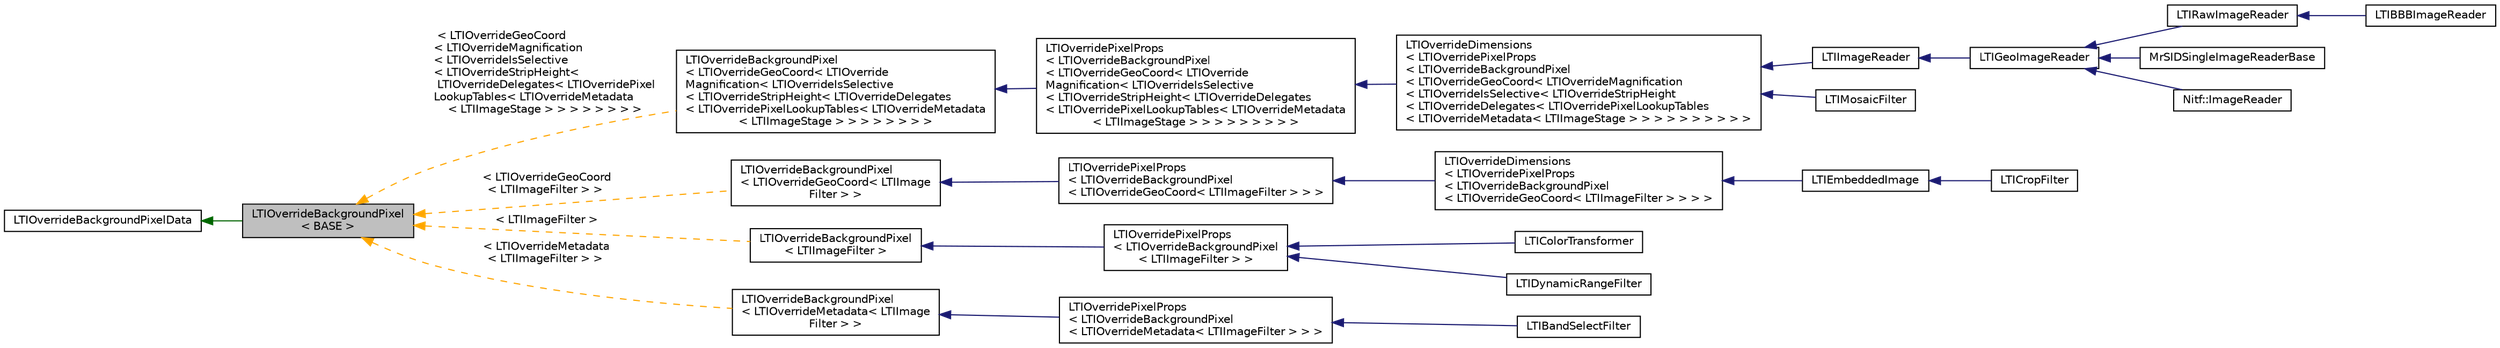 digraph "LTIOverrideBackgroundPixel&lt; BASE &gt;"
{
  bgcolor="transparent";
  edge [fontname="Helvetica",fontsize="10",labelfontname="Helvetica",labelfontsize="10"];
  node [fontname="Helvetica",fontsize="10",shape=record];
  rankdir="LR";
  Node1 [label="LTIOverrideBackgroundPixel\l\< BASE \>",height=0.2,width=0.4,color="black", fillcolor="grey75", style="filled" fontcolor="black"];
  Node2 -> Node1 [dir="back",color="darkgreen",fontsize="10",style="solid",fontname="Helvetica"];
  Node2 [label="LTIOverrideBackgroundPixelData",height=0.2,width=0.4,color="black",URL="$a00076.html"];
  Node1 -> Node3 [dir="back",color="orange",fontsize="10",style="dashed",label=" \< LTIOverrideGeoCoord\l\< LTIOverrideMagnification\l\< LTIOverrideIsSelective\l\< LTIOverrideStripHeight\<\l LTIOverrideDelegates\< LTIOverridePixel\lLookupTables\< LTIOverrideMetadata\l\< LTIImageStage \> \> \> \> \> \> \> \>" ,fontname="Helvetica"];
  Node3 [label="LTIOverrideBackgroundPixel\l\< LTIOverrideGeoCoord\< LTIOverride\lMagnification\< LTIOverrideIsSelective\l\< LTIOverrideStripHeight\< LTIOverrideDelegates\l\< LTIOverridePixelLookupTables\< LTIOverrideMetadata\l\< LTIImageStage \> \> \> \> \> \> \> \>",height=0.2,width=0.4,color="black",URL="$a00075.html"];
  Node3 -> Node4 [dir="back",color="midnightblue",fontsize="10",style="solid",fontname="Helvetica"];
  Node4 [label="LTIOverridePixelProps\l\< LTIOverrideBackgroundPixel\l\< LTIOverrideGeoCoord\< LTIOverride\lMagnification\< LTIOverrideIsSelective\l\< LTIOverrideStripHeight\< LTIOverrideDelegates\l\< LTIOverridePixelLookupTables\< LTIOverrideMetadata\l\< LTIImageStage \> \> \> \> \> \> \> \> \>",height=0.2,width=0.4,color="black",URL="$a00091.html"];
  Node4 -> Node5 [dir="back",color="midnightblue",fontsize="10",style="solid",fontname="Helvetica"];
  Node5 [label="LTIOverrideDimensions\l\< LTIOverridePixelProps\l\< LTIOverrideBackgroundPixel\l\< LTIOverrideGeoCoord\< LTIOverrideMagnification\l\< LTIOverrideIsSelective\< LTIOverrideStripHeight\l\< LTIOverrideDelegates\< LTIOverridePixelLookupTables\l\< LTIOverrideMetadata\< LTIImageStage \> \> \> \> \> \> \> \> \> \>",height=0.2,width=0.4,color="black",URL="$a00079.html"];
  Node5 -> Node6 [dir="back",color="midnightblue",fontsize="10",style="solid",fontname="Helvetica"];
  Node6 [label="LTIImageReader",height=0.2,width=0.4,color="black",URL="$a00054.html",tooltip="abstract class for implementing an image reader "];
  Node6 -> Node7 [dir="back",color="midnightblue",fontsize="10",style="solid",fontname="Helvetica"];
  Node7 [label="LTIGeoImageReader",height=0.2,width=0.4,color="black",URL="$a00047.html",tooltip="abstract class for implementing a geo image reader "];
  Node7 -> Node8 [dir="back",color="midnightblue",fontsize="10",style="solid",fontname="Helvetica"];
  Node8 [label="LTIRawImageReader",height=0.2,width=0.4,color="black",URL="$a00098.html",tooltip="class for reading RAW files "];
  Node8 -> Node9 [dir="back",color="midnightblue",fontsize="10",style="solid",fontname="Helvetica"];
  Node9 [label="LTIBBBImageReader",height=0.2,width=0.4,color="black",URL="$a00038.html",tooltip="read an image from a BBB file "];
  Node7 -> Node10 [dir="back",color="midnightblue",fontsize="10",style="solid",fontname="Helvetica"];
  Node10 [label="MrSIDSingleImageReaderBase",height=0.2,width=0.4,color="black",URL="$a00114.html"];
  Node7 -> Node11 [dir="back",color="midnightblue",fontsize="10",style="solid",fontname="Helvetica"];
  Node11 [label="Nitf::ImageReader",height=0.2,width=0.4,color="black",URL="$a00029.html",tooltip="class for representing an NITF image segment as an LTIImageReader "];
  Node5 -> Node12 [dir="back",color="midnightblue",fontsize="10",style="solid",fontname="Helvetica"];
  Node12 [label="LTIMosaicFilter",height=0.2,width=0.4,color="black",URL="$a00065.html",tooltip="create a single mosaicked image from a set of images "];
  Node1 -> Node13 [dir="back",color="orange",fontsize="10",style="dashed",label=" \< LTIOverrideGeoCoord\l\< LTIImageFilter \> \>" ,fontname="Helvetica"];
  Node13 [label="LTIOverrideBackgroundPixel\l\< LTIOverrideGeoCoord\< LTIImage\lFilter \> \>",height=0.2,width=0.4,color="black",URL="$a00075.html"];
  Node13 -> Node14 [dir="back",color="midnightblue",fontsize="10",style="solid",fontname="Helvetica"];
  Node14 [label="LTIOverridePixelProps\l\< LTIOverrideBackgroundPixel\l\< LTIOverrideGeoCoord\< LTIImageFilter \> \> \>",height=0.2,width=0.4,color="black",URL="$a00091.html"];
  Node14 -> Node15 [dir="back",color="midnightblue",fontsize="10",style="solid",fontname="Helvetica"];
  Node15 [label="LTIOverrideDimensions\l\< LTIOverridePixelProps\l\< LTIOverrideBackgroundPixel\l\< LTIOverrideGeoCoord\< LTIImageFilter \> \> \> \>",height=0.2,width=0.4,color="black",URL="$a00079.html"];
  Node15 -> Node16 [dir="back",color="midnightblue",fontsize="10",style="solid",fontname="Helvetica"];
  Node16 [label="LTIEmbeddedImage",height=0.2,width=0.4,color="black",URL="$a00043.html",tooltip="create a larger frame for the image "];
  Node16 -> Node17 [dir="back",color="midnightblue",fontsize="10",style="solid",fontname="Helvetica"];
  Node17 [label="LTICropFilter",height=0.2,width=0.4,color="black",URL="$a00041.html",tooltip="crops the image stage to a smaller width and height "];
  Node1 -> Node18 [dir="back",color="orange",fontsize="10",style="dashed",label=" \< LTIImageFilter \>" ,fontname="Helvetica"];
  Node18 [label="LTIOverrideBackgroundPixel\l\< LTIImageFilter \>",height=0.2,width=0.4,color="black",URL="$a00075.html"];
  Node18 -> Node19 [dir="back",color="midnightblue",fontsize="10",style="solid",fontname="Helvetica"];
  Node19 [label="LTIOverridePixelProps\l\< LTIOverrideBackgroundPixel\l\< LTIImageFilter \> \>",height=0.2,width=0.4,color="black",URL="$a00091.html"];
  Node19 -> Node20 [dir="back",color="midnightblue",fontsize="10",style="solid",fontname="Helvetica"];
  Node20 [label="LTIColorTransformer",height=0.2,width=0.4,color="black",URL="$a00040.html",tooltip="change the colorspace of the image "];
  Node19 -> Node21 [dir="back",color="midnightblue",fontsize="10",style="solid",fontname="Helvetica"];
  Node21 [label="LTIDynamicRangeFilter",height=0.2,width=0.4,color="black",URL="$a00042.html",tooltip="change dynamic range or datatype of the samples of the image "];
  Node1 -> Node22 [dir="back",color="orange",fontsize="10",style="dashed",label=" \< LTIOverrideMetadata\l\< LTIImageFilter \> \>" ,fontname="Helvetica"];
  Node22 [label="LTIOverrideBackgroundPixel\l\< LTIOverrideMetadata\< LTIImage\lFilter \> \>",height=0.2,width=0.4,color="black",URL="$a00075.html"];
  Node22 -> Node23 [dir="back",color="midnightblue",fontsize="10",style="solid",fontname="Helvetica"];
  Node23 [label="LTIOverridePixelProps\l\< LTIOverrideBackgroundPixel\l\< LTIOverrideMetadata\< LTIImageFilter \> \> \>",height=0.2,width=0.4,color="black",URL="$a00091.html"];
  Node23 -> Node24 [dir="back",color="midnightblue",fontsize="10",style="solid",fontname="Helvetica"];
  Node24 [label="LTIBandSelectFilter",height=0.2,width=0.4,color="black",URL="$a00037.html",tooltip="combine N different bands from M images into one N-banded image "];
}
